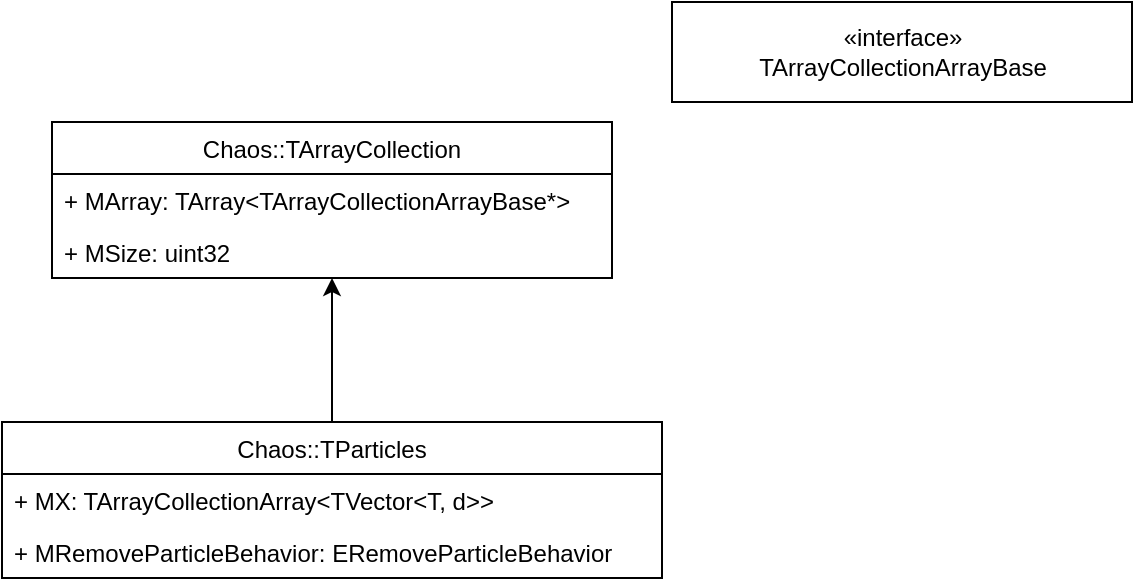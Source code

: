 <mxfile version="16.6.7" type="github">
  <diagram id="C5RBs43oDa-KdzZeNtuy" name="Page-1">
    <mxGraphModel dx="1248" dy="677" grid="1" gridSize="10" guides="1" tooltips="1" connect="1" arrows="1" fold="1" page="1" pageScale="1" pageWidth="827" pageHeight="1169" math="0" shadow="0">
      <root>
        <mxCell id="WIyWlLk6GJQsqaUBKTNV-0" />
        <mxCell id="WIyWlLk6GJQsqaUBKTNV-1" parent="WIyWlLk6GJQsqaUBKTNV-0" />
        <mxCell id="l6RxTvnX577dRbKCvcGJ-1" value="«interface»&lt;br&gt;TArrayCollectionArrayBase" style="html=1;" vertex="1" parent="WIyWlLk6GJQsqaUBKTNV-1">
          <mxGeometry x="360" y="90" width="230" height="50" as="geometry" />
        </mxCell>
        <mxCell id="l6RxTvnX577dRbKCvcGJ-2" value="Chaos::TArrayCollection" style="swimlane;fontStyle=0;childLayout=stackLayout;horizontal=1;startSize=26;fillColor=none;horizontalStack=0;resizeParent=1;resizeParentMax=0;resizeLast=0;collapsible=1;marginBottom=0;" vertex="1" parent="WIyWlLk6GJQsqaUBKTNV-1">
          <mxGeometry x="50" y="150" width="280" height="78" as="geometry" />
        </mxCell>
        <mxCell id="l6RxTvnX577dRbKCvcGJ-3" value="+ MArray: TArray&lt;TArrayCollectionArrayBase*&gt; " style="text;strokeColor=none;fillColor=none;align=left;verticalAlign=top;spacingLeft=4;spacingRight=4;overflow=hidden;rotatable=0;points=[[0,0.5],[1,0.5]];portConstraint=eastwest;" vertex="1" parent="l6RxTvnX577dRbKCvcGJ-2">
          <mxGeometry y="26" width="280" height="26" as="geometry" />
        </mxCell>
        <mxCell id="l6RxTvnX577dRbKCvcGJ-4" value="+ MSize: uint32" style="text;strokeColor=none;fillColor=none;align=left;verticalAlign=top;spacingLeft=4;spacingRight=4;overflow=hidden;rotatable=0;points=[[0,0.5],[1,0.5]];portConstraint=eastwest;" vertex="1" parent="l6RxTvnX577dRbKCvcGJ-2">
          <mxGeometry y="52" width="280" height="26" as="geometry" />
        </mxCell>
        <mxCell id="l6RxTvnX577dRbKCvcGJ-10" style="edgeStyle=orthogonalEdgeStyle;rounded=0;orthogonalLoop=1;jettySize=auto;html=1;exitX=0.5;exitY=0;exitDx=0;exitDy=0;" edge="1" parent="WIyWlLk6GJQsqaUBKTNV-1" source="l6RxTvnX577dRbKCvcGJ-7" target="l6RxTvnX577dRbKCvcGJ-2">
          <mxGeometry relative="1" as="geometry" />
        </mxCell>
        <mxCell id="l6RxTvnX577dRbKCvcGJ-7" value="Chaos::TParticles" style="swimlane;fontStyle=0;childLayout=stackLayout;horizontal=1;startSize=26;fillColor=none;horizontalStack=0;resizeParent=1;resizeParentMax=0;resizeLast=0;collapsible=1;marginBottom=0;" vertex="1" parent="WIyWlLk6GJQsqaUBKTNV-1">
          <mxGeometry x="25" y="300" width="330" height="78" as="geometry" />
        </mxCell>
        <mxCell id="l6RxTvnX577dRbKCvcGJ-8" value="+ MX: TArrayCollectionArray&lt;TVector&lt;T, d&gt;&gt; " style="text;strokeColor=none;fillColor=none;align=left;verticalAlign=top;spacingLeft=4;spacingRight=4;overflow=hidden;rotatable=0;points=[[0,0.5],[1,0.5]];portConstraint=eastwest;" vertex="1" parent="l6RxTvnX577dRbKCvcGJ-7">
          <mxGeometry y="26" width="330" height="26" as="geometry" />
        </mxCell>
        <mxCell id="l6RxTvnX577dRbKCvcGJ-9" value="+ MRemoveParticleBehavior: ERemoveParticleBehavior " style="text;strokeColor=none;fillColor=none;align=left;verticalAlign=top;spacingLeft=4;spacingRight=4;overflow=hidden;rotatable=0;points=[[0,0.5],[1,0.5]];portConstraint=eastwest;" vertex="1" parent="l6RxTvnX577dRbKCvcGJ-7">
          <mxGeometry y="52" width="330" height="26" as="geometry" />
        </mxCell>
      </root>
    </mxGraphModel>
  </diagram>
</mxfile>
